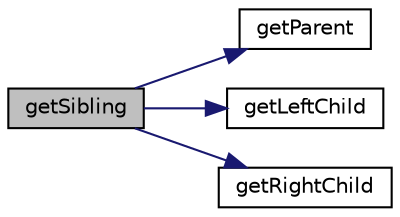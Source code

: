 digraph "getSibling"
{
  edge [fontname="Helvetica",fontsize="10",labelfontname="Helvetica",labelfontsize="10"];
  node [fontname="Helvetica",fontsize="10",shape=record];
  rankdir="LR";
  Node1 [label="getSibling",height=0.2,width=0.4,color="black", fillcolor="grey75", style="filled", fontcolor="black"];
  Node1 -> Node2 [color="midnightblue",fontsize="10",style="solid",fontname="Helvetica"];
  Node2 [label="getParent",height=0.2,width=0.4,color="black", fillcolor="white", style="filled",URL="$class_node.html#afa302489ba7f4c55c5de696773c3d57b"];
  Node1 -> Node3 [color="midnightblue",fontsize="10",style="solid",fontname="Helvetica"];
  Node3 [label="getLeftChild",height=0.2,width=0.4,color="black", fillcolor="white", style="filled",URL="$class_node.html#a8a4d7053614ca51e96eeee9c4b86000f"];
  Node1 -> Node4 [color="midnightblue",fontsize="10",style="solid",fontname="Helvetica"];
  Node4 [label="getRightChild",height=0.2,width=0.4,color="black", fillcolor="white", style="filled",URL="$class_node.html#a4e1a39b09be4bef30b2f6919653ed38d"];
}
